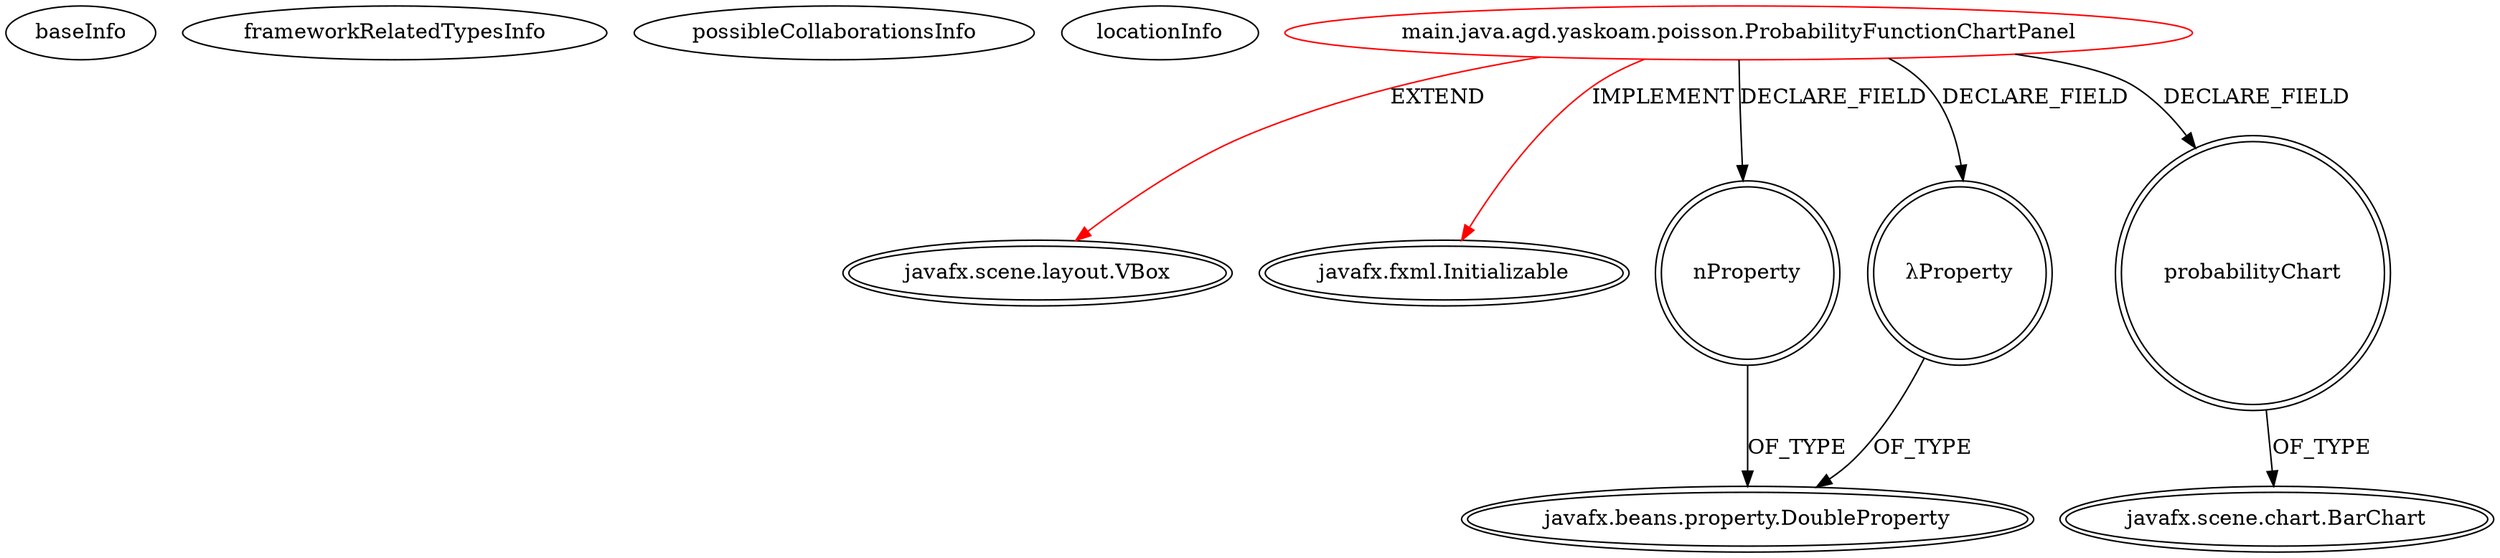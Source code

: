 digraph {
baseInfo[graphId=1780,category="extension_graph",isAnonymous=false,possibleRelation=false]
frameworkRelatedTypesInfo[0="javafx.scene.layout.VBox",1="javafx.fxml.Initializable"]
possibleCollaborationsInfo[]
locationInfo[projectName="alexei-yasko-PoissonDistributionDemo",filePath="/alexei-yasko-PoissonDistributionDemo/PoissonDistributionDemo-master/src/main/java/agd/yaskoam/poisson/ProbabilityFunctionChartPanel.java",contextSignature="ProbabilityFunctionChartPanel",graphId="1780"]
0[label="main.java.agd.yaskoam.poisson.ProbabilityFunctionChartPanel",vertexType="ROOT_CLIENT_CLASS_DECLARATION",isFrameworkType=false,color=red]
1[label="javafx.scene.layout.VBox",vertexType="FRAMEWORK_CLASS_TYPE",isFrameworkType=true,peripheries=2]
2[label="javafx.fxml.Initializable",vertexType="FRAMEWORK_INTERFACE_TYPE",isFrameworkType=true,peripheries=2]
3[label="nProperty",vertexType="FIELD_DECLARATION",isFrameworkType=true,peripheries=2,shape=circle]
4[label="javafx.beans.property.DoubleProperty",vertexType="FRAMEWORK_CLASS_TYPE",isFrameworkType=true,peripheries=2]
5[label="probabilityChart",vertexType="FIELD_DECLARATION",isFrameworkType=true,peripheries=2,shape=circle]
6[label="javafx.scene.chart.BarChart",vertexType="FRAMEWORK_CLASS_TYPE",isFrameworkType=true,peripheries=2]
7[label="λProperty",vertexType="FIELD_DECLARATION",isFrameworkType=true,peripheries=2,shape=circle]
0->1[label="EXTEND",color=red]
0->2[label="IMPLEMENT",color=red]
0->3[label="DECLARE_FIELD"]
3->4[label="OF_TYPE"]
0->5[label="DECLARE_FIELD"]
5->6[label="OF_TYPE"]
0->7[label="DECLARE_FIELD"]
7->4[label="OF_TYPE"]
}
